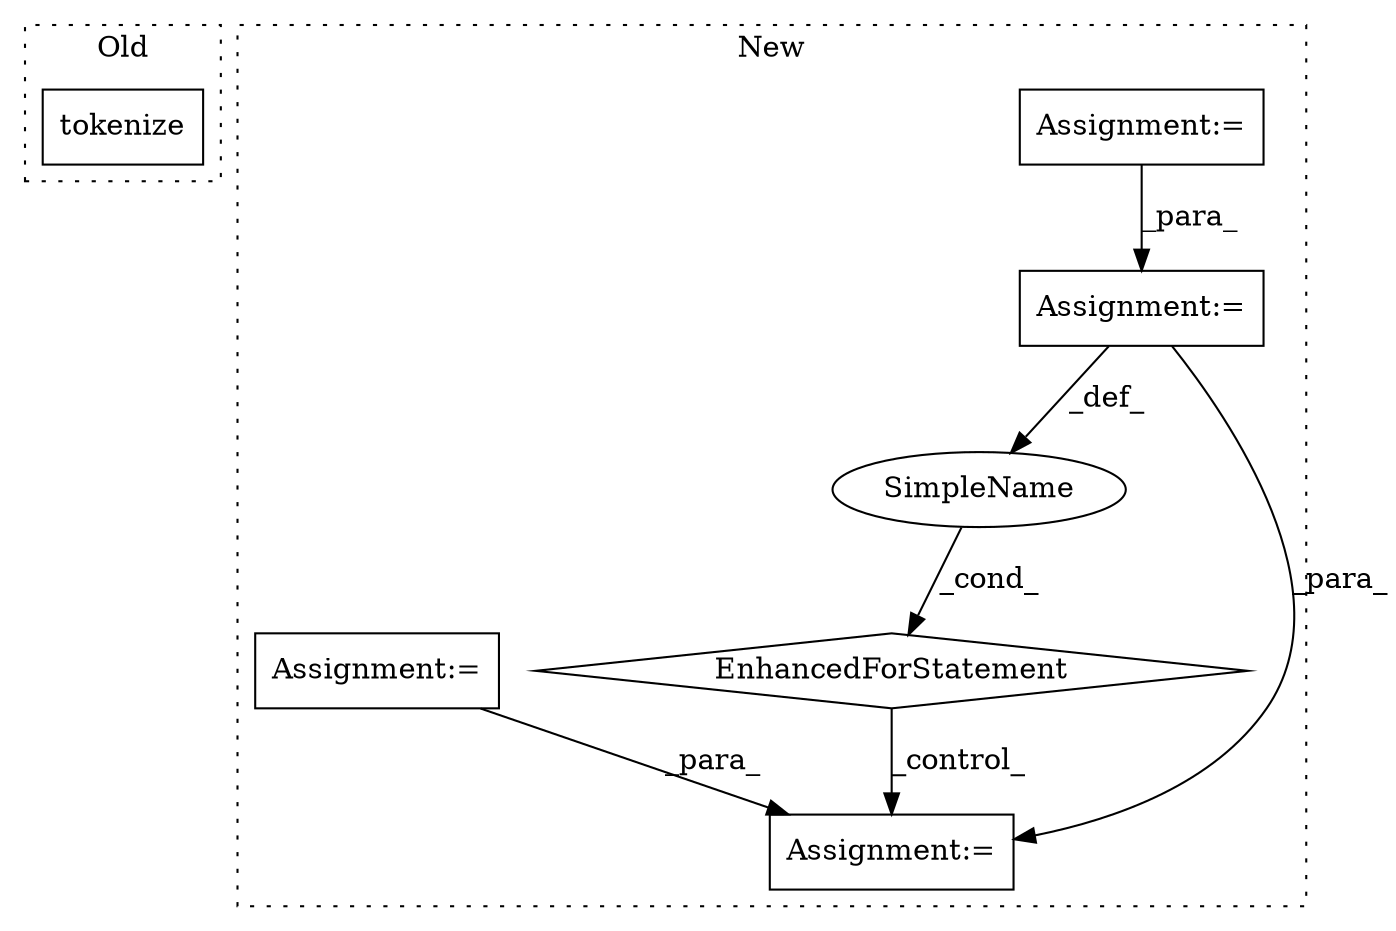 digraph G {
subgraph cluster0 {
1 [label="tokenize" a="32" s="282,316" l="9,1" shape="box"];
label = "Old";
style="dotted";
}
subgraph cluster1 {
2 [label="EnhancedForStatement" a="70" s="612,682" l="53,2" shape="diamond"];
3 [label="Assignment:=" a="7" s="415" l="1" shape="box"];
4 [label="SimpleName" a="42" s="669" l="4" shape="ellipse"];
5 [label="Assignment:=" a="7" s="814" l="1" shape="box"];
6 [label="Assignment:=" a="7" s="496" l="1" shape="box"];
7 [label="Assignment:=" a="7" s="612,682" l="53,2" shape="box"];
label = "New";
style="dotted";
}
2 -> 5 [label="_control_"];
3 -> 7 [label="_para_"];
4 -> 2 [label="_cond_"];
6 -> 5 [label="_para_"];
7 -> 4 [label="_def_"];
7 -> 5 [label="_para_"];
}